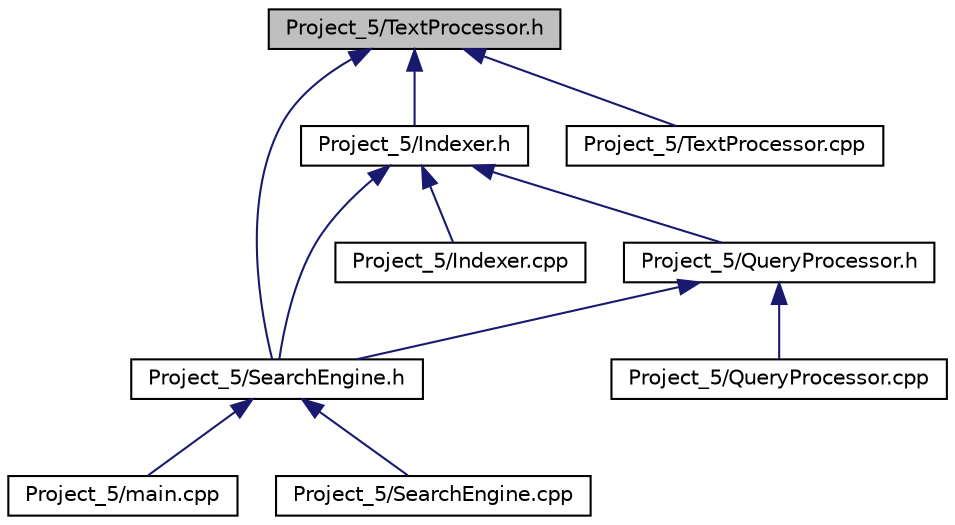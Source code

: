 digraph "Project_5/TextProcessor.h"
{
  edge [fontname="Helvetica",fontsize="10",labelfontname="Helvetica",labelfontsize="10"];
  node [fontname="Helvetica",fontsize="10",shape=record];
  Node1 [label="Project_5/TextProcessor.h",height=0.2,width=0.4,color="black", fillcolor="grey75", style="filled", fontcolor="black"];
  Node1 -> Node2 [dir="back",color="midnightblue",fontsize="10",style="solid",fontname="Helvetica"];
  Node2 [label="Project_5/Indexer.h",height=0.2,width=0.4,color="black", fillcolor="white", style="filled",URL="$_indexer_8h.html"];
  Node2 -> Node3 [dir="back",color="midnightblue",fontsize="10",style="solid",fontname="Helvetica"];
  Node3 [label="Project_5/Indexer.cpp",height=0.2,width=0.4,color="black", fillcolor="white", style="filled",URL="$_indexer_8cpp.html"];
  Node2 -> Node4 [dir="back",color="midnightblue",fontsize="10",style="solid",fontname="Helvetica"];
  Node4 [label="Project_5/SearchEngine.h",height=0.2,width=0.4,color="black", fillcolor="white", style="filled",URL="$_search_engine_8h.html"];
  Node4 -> Node5 [dir="back",color="midnightblue",fontsize="10",style="solid",fontname="Helvetica"];
  Node5 [label="Project_5/main.cpp",height=0.2,width=0.4,color="black", fillcolor="white", style="filled",URL="$main_8cpp.html"];
  Node4 -> Node6 [dir="back",color="midnightblue",fontsize="10",style="solid",fontname="Helvetica"];
  Node6 [label="Project_5/SearchEngine.cpp",height=0.2,width=0.4,color="black", fillcolor="white", style="filled",URL="$_search_engine_8cpp.html"];
  Node2 -> Node7 [dir="back",color="midnightblue",fontsize="10",style="solid",fontname="Helvetica"];
  Node7 [label="Project_5/QueryProcessor.h",height=0.2,width=0.4,color="black", fillcolor="white", style="filled",URL="$_query_processor_8h.html"];
  Node7 -> Node4 [dir="back",color="midnightblue",fontsize="10",style="solid",fontname="Helvetica"];
  Node7 -> Node8 [dir="back",color="midnightblue",fontsize="10",style="solid",fontname="Helvetica"];
  Node8 [label="Project_5/QueryProcessor.cpp",height=0.2,width=0.4,color="black", fillcolor="white", style="filled",URL="$_query_processor_8cpp.html"];
  Node1 -> Node4 [dir="back",color="midnightblue",fontsize="10",style="solid",fontname="Helvetica"];
  Node1 -> Node9 [dir="back",color="midnightblue",fontsize="10",style="solid",fontname="Helvetica"];
  Node9 [label="Project_5/TextProcessor.cpp",height=0.2,width=0.4,color="black", fillcolor="white", style="filled",URL="$_text_processor_8cpp.html"];
}
